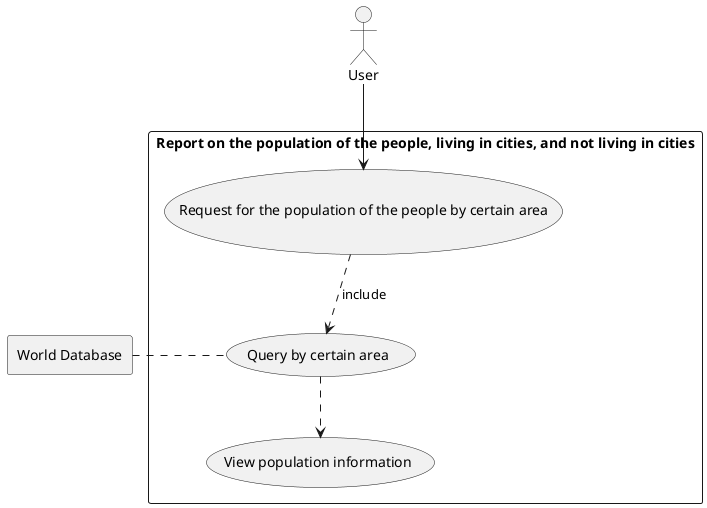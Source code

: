 ' USE CASE: 7 Generate a report on the population of the people, living in cities, and not living in cities in a certain area
@startuml
'Delecare skinparam
skinparam packageStyle rectangle
'Declare actor as user
actor User

'Declare database as D for world sql
rectangle "World Database" as D

rectangle "Report on the population of the people, living in cities, and not living in cities" {
'Delcare usecase information
usecase UC1 as "Request for the population of the people by certain area"
usecase UC2 as "Query by certain area"
usecase UC3 as "View population information"

'Start usecase diagram
User --> UC1
'(start) -down-> UC1
UC1 .down.> UC2:include
UC2 .left. D
UC2 .down.> UC3
}

'End usecase diagram
@enduml